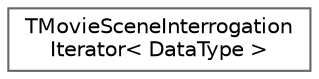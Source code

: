 digraph "Graphical Class Hierarchy"
{
 // INTERACTIVE_SVG=YES
 // LATEX_PDF_SIZE
  bgcolor="transparent";
  edge [fontname=Helvetica,fontsize=10,labelfontname=Helvetica,labelfontsize=10];
  node [fontname=Helvetica,fontsize=10,shape=box,height=0.2,width=0.4];
  rankdir="LR";
  Node0 [id="Node000000",label="TMovieSceneInterrogation\lIterator\< DataType \>",height=0.2,width=0.4,color="grey40", fillcolor="white", style="filled",URL="$d5/d9e/structTMovieSceneInterrogationIterator.html",tooltip=" "];
}
